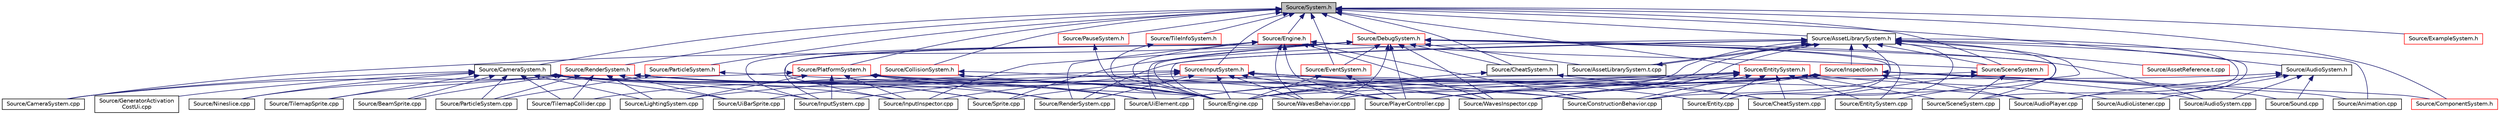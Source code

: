 digraph "Source/System.h"
{
 // LATEX_PDF_SIZE
  edge [fontname="Helvetica",fontsize="10",labelfontname="Helvetica",labelfontsize="10"];
  node [fontname="Helvetica",fontsize="10",shape=record];
  Node1 [label="Source/System.h",height=0.2,width=0.4,color="black", fillcolor="grey75", style="filled", fontcolor="black",tooltip="Base class for all Systems."];
  Node1 -> Node2 [dir="back",color="midnightblue",fontsize="10",style="solid",fontname="Helvetica"];
  Node2 [label="Source/AssetLibrarySystem.h",height=0.2,width=0.4,color="black", fillcolor="white", style="filled",URL="$AssetLibrarySystem_8h.html",tooltip="Asset System."];
  Node2 -> Node3 [dir="back",color="midnightblue",fontsize="10",style="solid",fontname="Helvetica"];
  Node3 [label="Source/Animation.cpp",height=0.2,width=0.4,color="black", fillcolor="white", style="filled",URL="$Animation_8cpp.html",tooltip="animation component implimentation"];
  Node2 -> Node4 [dir="back",color="midnightblue",fontsize="10",style="solid",fontname="Helvetica"];
  Node4 [label="Source/AssetLibrarySystem.t.cpp",height=0.2,width=0.4,color="black", fillcolor="white", style="filled",URL="$AssetLibrarySystem_8t_8cpp.html",tooltip="AssetLibrarySystem."];
  Node4 -> Node2 [dir="back",color="midnightblue",fontsize="10",style="solid",fontname="Helvetica"];
  Node2 -> Node5 [dir="back",color="midnightblue",fontsize="10",style="solid",fontname="Helvetica"];
  Node5 [label="Source/AssetReference.t.cpp",height=0.2,width=0.4,color="red", fillcolor="white", style="filled",URL="$AssetReference_8t_8cpp.html",tooltip="a reference to an Asset"];
  Node2 -> Node20 [dir="back",color="midnightblue",fontsize="10",style="solid",fontname="Helvetica"];
  Node20 [label="Source/AudioPlayer.cpp",height=0.2,width=0.4,color="black", fillcolor="white", style="filled",URL="$AudioPlayer_8cpp.html",tooltip="Component that plays audio."];
  Node2 -> Node11 [dir="back",color="midnightblue",fontsize="10",style="solid",fontname="Helvetica"];
  Node11 [label="Source/CheatSystem.cpp",height=0.2,width=0.4,color="black", fillcolor="white", style="filled",URL="$CheatSystem_8cpp.html",tooltip="CheatSystem Class definition."];
  Node2 -> Node15 [dir="back",color="midnightblue",fontsize="10",style="solid",fontname="Helvetica"];
  Node15 [label="Source/ConstructionBehavior.cpp",height=0.2,width=0.4,color="black", fillcolor="white", style="filled",URL="$ConstructionBehavior_8cpp.html",tooltip="handles the construction of towers and modification of terrain"];
  Node2 -> Node9 [dir="back",color="midnightblue",fontsize="10",style="solid",fontname="Helvetica"];
  Node9 [label="Source/Engine.cpp",height=0.2,width=0.4,color="black", fillcolor="white", style="filled",URL="$Engine_8cpp.html",tooltip="Engine class."];
  Node2 -> Node75 [dir="back",color="midnightblue",fontsize="10",style="solid",fontname="Helvetica"];
  Node75 [label="Source/Entity.cpp",height=0.2,width=0.4,color="black", fillcolor="white", style="filled",URL="$Entity_8cpp.html",tooltip="Function definitions for the Entity class."];
  Node2 -> Node76 [dir="back",color="midnightblue",fontsize="10",style="solid",fontname="Helvetica"];
  Node76 [label="Source/EntitySystem.cpp",height=0.2,width=0.4,color="black", fillcolor="white", style="filled",URL="$EntitySystem_8cpp.html",tooltip="System that manages the storing and handling of Entities."];
  Node2 -> Node77 [dir="back",color="midnightblue",fontsize="10",style="solid",fontname="Helvetica"];
  Node77 [label="Source/Inspection.h",height=0.2,width=0.4,color="red", fillcolor="white", style="filled",URL="$Inspection_8h.html",tooltip="Helper methods for inspecting things."];
  Node77 -> Node3 [dir="back",color="midnightblue",fontsize="10",style="solid",fontname="Helvetica"];
  Node77 -> Node20 [dir="back",color="midnightblue",fontsize="10",style="solid",fontname="Helvetica"];
  Node77 -> Node78 [dir="back",color="midnightblue",fontsize="10",style="solid",fontname="Helvetica"];
  Node78 [label="Source/AudioSystem.cpp",height=0.2,width=0.4,color="black", fillcolor="white", style="filled",URL="$AudioSystem_8cpp.html",tooltip="System that implements FMOD and allows the loading and playing of audio."];
  Node77 -> Node80 [dir="back",color="midnightblue",fontsize="10",style="solid",fontname="Helvetica"];
  Node80 [label="Source/ComponentSystem.h",height=0.2,width=0.4,color="red", fillcolor="white", style="filled",URL="$ComponentSystem_8h.html",tooltip="System that keeps track of a specific kind of Component."];
  Node77 -> Node15 [dir="back",color="midnightblue",fontsize="10",style="solid",fontname="Helvetica"];
  Node77 -> Node13 [dir="back",color="midnightblue",fontsize="10",style="solid",fontname="Helvetica"];
  Node13 [label="Source/PlayerController.cpp",height=0.2,width=0.4,color="black", fillcolor="white", style="filled",URL="$PlayerController_8cpp.html",tooltip="PlayerController Behaviour Class."];
  Node77 -> Node95 [dir="back",color="midnightblue",fontsize="10",style="solid",fontname="Helvetica"];
  Node95 [label="Source/Sound.cpp",height=0.2,width=0.4,color="black", fillcolor="white", style="filled",URL="$Sound_8cpp.html",tooltip="Wrapper class for FMOD sounds."];
  Node77 -> Node65 [dir="back",color="midnightblue",fontsize="10",style="solid",fontname="Helvetica"];
  Node65 [label="Source/Sprite.cpp",height=0.2,width=0.4,color="black", fillcolor="white", style="filled",URL="$Sprite_8cpp.html",tooltip="Implementation of Sprite component."];
  Node77 -> Node99 [dir="back",color="midnightblue",fontsize="10",style="solid",fontname="Helvetica"];
  Node99 [label="Source/UiBarSprite.cpp",height=0.2,width=0.4,color="black", fillcolor="white", style="filled",URL="$UiBarSprite_8cpp.html",tooltip="sprite that renders a ui bar"];
  Node77 -> Node100 [dir="back",color="midnightblue",fontsize="10",style="solid",fontname="Helvetica"];
  Node100 [label="Source/UiElement.cpp",height=0.2,width=0.4,color="black", fillcolor="white", style="filled",URL="$UiElement_8cpp.html",tooltip="Ui element component."];
  Node77 -> Node18 [dir="back",color="midnightblue",fontsize="10",style="solid",fontname="Helvetica"];
  Node18 [label="Source/WavesInspector.cpp",height=0.2,width=0.4,color="black", fillcolor="white", style="filled",URL="$WavesInspector_8cpp.html",tooltip="Definitions for wave and spawning editing in game."];
  Node2 -> Node13 [dir="back",color="midnightblue",fontsize="10",style="solid",fontname="Helvetica"];
  Node2 -> Node62 [dir="back",color="midnightblue",fontsize="10",style="solid",fontname="Helvetica"];
  Node62 [label="Source/RenderSystem.cpp",height=0.2,width=0.4,color="black", fillcolor="white", style="filled",URL="$RenderSystem_8cpp.html",tooltip="System responsible for drawing sprites and basic shapes."];
  Node2 -> Node101 [dir="back",color="midnightblue",fontsize="10",style="solid",fontname="Helvetica"];
  Node101 [label="Source/SceneSystem.cpp",height=0.2,width=0.4,color="black", fillcolor="white", style="filled",URL="$SceneSystem_8cpp.html",tooltip="handles the process of resetting and changing scenes"];
  Node2 -> Node102 [dir="back",color="midnightblue",fontsize="10",style="solid",fontname="Helvetica"];
  Node102 [label="Source/SceneSystem.h",height=0.2,width=0.4,color="red", fillcolor="white", style="filled",URL="$SceneSystem_8h.html",tooltip="handles the process of resetting and changing scenes"];
  Node102 -> Node11 [dir="back",color="midnightblue",fontsize="10",style="solid",fontname="Helvetica"];
  Node102 -> Node9 [dir="back",color="midnightblue",fontsize="10",style="solid",fontname="Helvetica"];
  Node102 -> Node101 [dir="back",color="midnightblue",fontsize="10",style="solid",fontname="Helvetica"];
  Node2 -> Node65 [dir="back",color="midnightblue",fontsize="10",style="solid",fontname="Helvetica"];
  Node2 -> Node17 [dir="back",color="midnightblue",fontsize="10",style="solid",fontname="Helvetica"];
  Node17 [label="Source/WavesBehavior.cpp",height=0.2,width=0.4,color="black", fillcolor="white", style="filled",URL="$WavesBehavior_8cpp.html",tooltip="Definitions for wave and spawning behavior."];
  Node2 -> Node18 [dir="back",color="midnightblue",fontsize="10",style="solid",fontname="Helvetica"];
  Node1 -> Node104 [dir="back",color="midnightblue",fontsize="10",style="solid",fontname="Helvetica"];
  Node104 [label="Source/AudioSystem.h",height=0.2,width=0.4,color="black", fillcolor="white", style="filled",URL="$AudioSystem_8h.html",tooltip="System that implements FMOD and allows the loading and playing of audio."];
  Node104 -> Node105 [dir="back",color="midnightblue",fontsize="10",style="solid",fontname="Helvetica"];
  Node105 [label="Source/AudioListener.cpp",height=0.2,width=0.4,color="black", fillcolor="white", style="filled",URL="$AudioListener_8cpp.html",tooltip="Component that picks up spatial audio."];
  Node104 -> Node20 [dir="back",color="midnightblue",fontsize="10",style="solid",fontname="Helvetica"];
  Node104 -> Node78 [dir="back",color="midnightblue",fontsize="10",style="solid",fontname="Helvetica"];
  Node104 -> Node9 [dir="back",color="midnightblue",fontsize="10",style="solid",fontname="Helvetica"];
  Node104 -> Node95 [dir="back",color="midnightblue",fontsize="10",style="solid",fontname="Helvetica"];
  Node1 -> Node106 [dir="back",color="midnightblue",fontsize="10",style="solid",fontname="Helvetica"];
  Node106 [label="Source/CameraSystem.h",height=0.2,width=0.4,color="black", fillcolor="white", style="filled",URL="$CameraSystem_8h.html",tooltip="System that handles the camera and coordinate systems / spaces."];
  Node106 -> Node49 [dir="back",color="midnightblue",fontsize="10",style="solid",fontname="Helvetica"];
  Node49 [label="Source/BeamSprite.cpp",height=0.2,width=0.4,color="black", fillcolor="white", style="filled",URL="$BeamSprite_8cpp.html",tooltip="Sprite that renders a beam with a scrollable texture."];
  Node106 -> Node107 [dir="back",color="midnightblue",fontsize="10",style="solid",fontname="Helvetica"];
  Node107 [label="Source/CameraSystem.cpp",height=0.2,width=0.4,color="black", fillcolor="white", style="filled",URL="$CameraSystem_8cpp.html",tooltip="System that handles the camera and coordinate systems / spaces."];
  Node106 -> Node15 [dir="back",color="midnightblue",fontsize="10",style="solid",fontname="Helvetica"];
  Node106 -> Node9 [dir="back",color="midnightblue",fontsize="10",style="solid",fontname="Helvetica"];
  Node106 -> Node24 [dir="back",color="midnightblue",fontsize="10",style="solid",fontname="Helvetica"];
  Node24 [label="Source/GeneratorActivation\lCostUi.cpp",height=0.2,width=0.4,color="black", fillcolor="white", style="filled",URL="$GeneratorActivationCostUi_8cpp.html",tooltip="displays the costs of activating generators"];
  Node106 -> Node108 [dir="back",color="midnightblue",fontsize="10",style="solid",fontname="Helvetica"];
  Node108 [label="Source/InputInspector.cpp",height=0.2,width=0.4,color="black", fillcolor="white", style="filled",URL="$InputInspector_8cpp.html",tooltip="Input system addition, holds Action and Debug info."];
  Node106 -> Node109 [dir="back",color="midnightblue",fontsize="10",style="solid",fontname="Helvetica"];
  Node109 [label="Source/InputSystem.cpp",height=0.2,width=0.4,color="black", fillcolor="white", style="filled",URL="$InputSystem_8cpp.html",tooltip="Input system, m_Handles key and mouse inputs."];
  Node106 -> Node58 [dir="back",color="midnightblue",fontsize="10",style="solid",fontname="Helvetica"];
  Node58 [label="Source/LightingSystem.cpp",height=0.2,width=0.4,color="black", fillcolor="white", style="filled",URL="$LightingSystem_8cpp.html",tooltip="Renders lights in the scene."];
  Node106 -> Node61 [dir="back",color="midnightblue",fontsize="10",style="solid",fontname="Helvetica"];
  Node61 [label="Source/Nineslice.cpp",height=0.2,width=0.4,color="black", fillcolor="white", style="filled",URL="$Nineslice_8cpp.html",tooltip="sprite that renders a nineslice"];
  Node106 -> Node110 [dir="back",color="midnightblue",fontsize="10",style="solid",fontname="Helvetica"];
  Node110 [label="Source/ParticleSystem.cpp",height=0.2,width=0.4,color="black", fillcolor="white", style="filled",URL="$ParticleSystem_8cpp.html",tooltip="Updates all particles using compute shader, spawns new ones in accordance with emitters' timing."];
  Node106 -> Node65 [dir="back",color="midnightblue",fontsize="10",style="solid",fontname="Helvetica"];
  Node106 -> Node111 [dir="back",color="midnightblue",fontsize="10",style="solid",fontname="Helvetica"];
  Node111 [label="Source/TilemapCollider.cpp",height=0.2,width=0.4,color="black", fillcolor="white", style="filled",URL="$TilemapCollider_8cpp.html",tooltip="tilemap collider"];
  Node106 -> Node67 [dir="back",color="midnightblue",fontsize="10",style="solid",fontname="Helvetica"];
  Node67 [label="Source/TilemapSprite.cpp",height=0.2,width=0.4,color="black", fillcolor="white", style="filled",URL="$TilemapSprite_8cpp.html",tooltip="A version of Sprite specifically for rendering tiles."];
  Node106 -> Node99 [dir="back",color="midnightblue",fontsize="10",style="solid",fontname="Helvetica"];
  Node106 -> Node100 [dir="back",color="midnightblue",fontsize="10",style="solid",fontname="Helvetica"];
  Node1 -> Node112 [dir="back",color="midnightblue",fontsize="10",style="solid",fontname="Helvetica"];
  Node112 [label="Source/CheatSystem.h",height=0.2,width=0.4,color="black", fillcolor="white", style="filled",URL="$CheatSystem_8h.html",tooltip="CheatSystem Class Declaration."];
  Node112 -> Node11 [dir="back",color="midnightblue",fontsize="10",style="solid",fontname="Helvetica"];
  Node112 -> Node9 [dir="back",color="midnightblue",fontsize="10",style="solid",fontname="Helvetica"];
  Node1 -> Node113 [dir="back",color="midnightblue",fontsize="10",style="solid",fontname="Helvetica"];
  Node113 [label="Source/CollisionSystem.h",height=0.2,width=0.4,color="red", fillcolor="white", style="filled",URL="$CollisionSystem_8h.html",tooltip="The CollisionSystem is responsible for checking for collisions between Different Colliders."];
  Node113 -> Node9 [dir="back",color="midnightblue",fontsize="10",style="solid",fontname="Helvetica"];
  Node113 -> Node13 [dir="back",color="midnightblue",fontsize="10",style="solid",fontname="Helvetica"];
  Node113 -> Node111 [dir="back",color="midnightblue",fontsize="10",style="solid",fontname="Helvetica"];
  Node1 -> Node80 [dir="back",color="midnightblue",fontsize="10",style="solid",fontname="Helvetica"];
  Node1 -> Node116 [dir="back",color="midnightblue",fontsize="10",style="solid",fontname="Helvetica"];
  Node116 [label="Source/DebugSystem.h",height=0.2,width=0.4,color="red", fillcolor="white", style="filled",URL="$DebugSystem_8h_source.html",tooltip=" "];
  Node116 -> Node4 [dir="back",color="midnightblue",fontsize="10",style="solid",fontname="Helvetica"];
  Node116 -> Node78 [dir="back",color="midnightblue",fontsize="10",style="solid",fontname="Helvetica"];
  Node116 -> Node107 [dir="back",color="midnightblue",fontsize="10",style="solid",fontname="Helvetica"];
  Node116 -> Node112 [dir="back",color="midnightblue",fontsize="10",style="solid",fontname="Helvetica"];
  Node116 -> Node9 [dir="back",color="midnightblue",fontsize="10",style="solid",fontname="Helvetica"];
  Node116 -> Node75 [dir="back",color="midnightblue",fontsize="10",style="solid",fontname="Helvetica"];
  Node116 -> Node76 [dir="back",color="midnightblue",fontsize="10",style="solid",fontname="Helvetica"];
  Node116 -> Node124 [dir="back",color="midnightblue",fontsize="10",style="solid",fontname="Helvetica"];
  Node124 [label="Source/EventSystem.h",height=0.2,width=0.4,color="red", fillcolor="white", style="filled",URL="$EventSystem_8h.html",tooltip="System that handles Events and EventListeners."];
  Node124 -> Node9 [dir="back",color="midnightblue",fontsize="10",style="solid",fontname="Helvetica"];
  Node124 -> Node13 [dir="back",color="midnightblue",fontsize="10",style="solid",fontname="Helvetica"];
  Node116 -> Node108 [dir="back",color="midnightblue",fontsize="10",style="solid",fontname="Helvetica"];
  Node116 -> Node109 [dir="back",color="midnightblue",fontsize="10",style="solid",fontname="Helvetica"];
  Node116 -> Node13 [dir="back",color="midnightblue",fontsize="10",style="solid",fontname="Helvetica"];
  Node116 -> Node101 [dir="back",color="midnightblue",fontsize="10",style="solid",fontname="Helvetica"];
  Node116 -> Node100 [dir="back",color="midnightblue",fontsize="10",style="solid",fontname="Helvetica"];
  Node116 -> Node17 [dir="back",color="midnightblue",fontsize="10",style="solid",fontname="Helvetica"];
  Node116 -> Node18 [dir="back",color="midnightblue",fontsize="10",style="solid",fontname="Helvetica"];
  Node1 -> Node142 [dir="back",color="midnightblue",fontsize="10",style="solid",fontname="Helvetica"];
  Node142 [label="Source/Engine.h",height=0.2,width=0.4,color="red", fillcolor="white", style="filled",URL="$Engine_8h.html",tooltip="Engine class."];
  Node142 -> Node15 [dir="back",color="midnightblue",fontsize="10",style="solid",fontname="Helvetica"];
  Node142 -> Node9 [dir="back",color="midnightblue",fontsize="10",style="solid",fontname="Helvetica"];
  Node142 -> Node108 [dir="back",color="midnightblue",fontsize="10",style="solid",fontname="Helvetica"];
  Node142 -> Node109 [dir="back",color="midnightblue",fontsize="10",style="solid",fontname="Helvetica"];
  Node142 -> Node13 [dir="back",color="midnightblue",fontsize="10",style="solid",fontname="Helvetica"];
  Node142 -> Node62 [dir="back",color="midnightblue",fontsize="10",style="solid",fontname="Helvetica"];
  Node142 -> Node102 [dir="back",color="midnightblue",fontsize="10",style="solid",fontname="Helvetica"];
  Node142 -> Node17 [dir="back",color="midnightblue",fontsize="10",style="solid",fontname="Helvetica"];
  Node142 -> Node18 [dir="back",color="midnightblue",fontsize="10",style="solid",fontname="Helvetica"];
  Node1 -> Node143 [dir="back",color="midnightblue",fontsize="10",style="solid",fontname="Helvetica"];
  Node143 [label="Source/EntitySystem.h",height=0.2,width=0.4,color="red", fillcolor="white", style="filled",URL="$EntitySystem_8h.html",tooltip="System that manages the storing and handling of Entities."];
  Node143 -> Node105 [dir="back",color="midnightblue",fontsize="10",style="solid",fontname="Helvetica"];
  Node143 -> Node11 [dir="back",color="midnightblue",fontsize="10",style="solid",fontname="Helvetica"];
  Node143 -> Node15 [dir="back",color="midnightblue",fontsize="10",style="solid",fontname="Helvetica"];
  Node143 -> Node9 [dir="back",color="midnightblue",fontsize="10",style="solid",fontname="Helvetica"];
  Node143 -> Node75 [dir="back",color="midnightblue",fontsize="10",style="solid",fontname="Helvetica"];
  Node143 -> Node76 [dir="back",color="midnightblue",fontsize="10",style="solid",fontname="Helvetica"];
  Node143 -> Node13 [dir="back",color="midnightblue",fontsize="10",style="solid",fontname="Helvetica"];
  Node143 -> Node101 [dir="back",color="midnightblue",fontsize="10",style="solid",fontname="Helvetica"];
  Node143 -> Node100 [dir="back",color="midnightblue",fontsize="10",style="solid",fontname="Helvetica"];
  Node143 -> Node17 [dir="back",color="midnightblue",fontsize="10",style="solid",fontname="Helvetica"];
  Node143 -> Node18 [dir="back",color="midnightblue",fontsize="10",style="solid",fontname="Helvetica"];
  Node1 -> Node124 [dir="back",color="midnightblue",fontsize="10",style="solid",fontname="Helvetica"];
  Node1 -> Node144 [dir="back",color="midnightblue",fontsize="10",style="solid",fontname="Helvetica"];
  Node144 [label="Source/ExampleSystem.h",height=0.2,width=0.4,color="red", fillcolor="white", style="filled",URL="$ExampleSystem_8h.html",tooltip="DESCRIPTION HERE."];
  Node1 -> Node146 [dir="back",color="midnightblue",fontsize="10",style="solid",fontname="Helvetica"];
  Node146 [label="Source/InputSystem.h",height=0.2,width=0.4,color="red", fillcolor="white", style="filled",URL="$InputSystem_8h.html",tooltip="Input system, m_Handles key and mouse inputs."];
  Node146 -> Node11 [dir="back",color="midnightblue",fontsize="10",style="solid",fontname="Helvetica"];
  Node146 -> Node15 [dir="back",color="midnightblue",fontsize="10",style="solid",fontname="Helvetica"];
  Node146 -> Node9 [dir="back",color="midnightblue",fontsize="10",style="solid",fontname="Helvetica"];
  Node146 -> Node75 [dir="back",color="midnightblue",fontsize="10",style="solid",fontname="Helvetica"];
  Node146 -> Node108 [dir="back",color="midnightblue",fontsize="10",style="solid",fontname="Helvetica"];
  Node146 -> Node109 [dir="back",color="midnightblue",fontsize="10",style="solid",fontname="Helvetica"];
  Node146 -> Node58 [dir="back",color="midnightblue",fontsize="10",style="solid",fontname="Helvetica"];
  Node146 -> Node13 [dir="back",color="midnightblue",fontsize="10",style="solid",fontname="Helvetica"];
  Node146 -> Node62 [dir="back",color="midnightblue",fontsize="10",style="solid",fontname="Helvetica"];
  Node146 -> Node17 [dir="back",color="midnightblue",fontsize="10",style="solid",fontname="Helvetica"];
  Node146 -> Node18 [dir="back",color="midnightblue",fontsize="10",style="solid",fontname="Helvetica"];
  Node1 -> Node152 [dir="back",color="midnightblue",fontsize="10",style="solid",fontname="Helvetica"];
  Node152 [label="Source/ParticleSystem.h",height=0.2,width=0.4,color="red", fillcolor="white", style="filled",URL="$ParticleSystem_8h.html",tooltip="System in charge of managing compute shader and emitters."];
  Node152 -> Node9 [dir="back",color="midnightblue",fontsize="10",style="solid",fontname="Helvetica"];
  Node152 -> Node110 [dir="back",color="midnightblue",fontsize="10",style="solid",fontname="Helvetica"];
  Node1 -> Node154 [dir="back",color="midnightblue",fontsize="10",style="solid",fontname="Helvetica"];
  Node154 [label="Source/PauseSystem.h",height=0.2,width=0.4,color="red", fillcolor="white", style="filled",URL="$PauseSystem_8h_source.html",tooltip=" "];
  Node154 -> Node9 [dir="back",color="midnightblue",fontsize="10",style="solid",fontname="Helvetica"];
  Node1 -> Node127 [dir="back",color="midnightblue",fontsize="10",style="solid",fontname="Helvetica"];
  Node127 [label="Source/PlatformSystem.h",height=0.2,width=0.4,color="red", fillcolor="white", style="filled",URL="$PlatformSystem_8h.html",tooltip="Patform System class: initializes window and graphics (GLFW and GLEW), shuts them down on exit."];
  Node127 -> Node20 [dir="back",color="midnightblue",fontsize="10",style="solid",fontname="Helvetica"];
  Node127 -> Node107 [dir="back",color="midnightblue",fontsize="10",style="solid",fontname="Helvetica"];
  Node127 -> Node9 [dir="back",color="midnightblue",fontsize="10",style="solid",fontname="Helvetica"];
  Node127 -> Node108 [dir="back",color="midnightblue",fontsize="10",style="solid",fontname="Helvetica"];
  Node127 -> Node109 [dir="back",color="midnightblue",fontsize="10",style="solid",fontname="Helvetica"];
  Node127 -> Node58 [dir="back",color="midnightblue",fontsize="10",style="solid",fontname="Helvetica"];
  Node127 -> Node62 [dir="back",color="midnightblue",fontsize="10",style="solid",fontname="Helvetica"];
  Node127 -> Node100 [dir="back",color="midnightblue",fontsize="10",style="solid",fontname="Helvetica"];
  Node1 -> Node155 [dir="back",color="midnightblue",fontsize="10",style="solid",fontname="Helvetica"];
  Node155 [label="Source/RenderSystem.h",height=0.2,width=0.4,color="red", fillcolor="white", style="filled",URL="$RenderSystem_8h.html",tooltip="System responsible for drawing sprites and basic shapes."];
  Node155 -> Node49 [dir="back",color="midnightblue",fontsize="10",style="solid",fontname="Helvetica"];
  Node155 -> Node9 [dir="back",color="midnightblue",fontsize="10",style="solid",fontname="Helvetica"];
  Node155 -> Node58 [dir="back",color="midnightblue",fontsize="10",style="solid",fontname="Helvetica"];
  Node155 -> Node61 [dir="back",color="midnightblue",fontsize="10",style="solid",fontname="Helvetica"];
  Node155 -> Node110 [dir="back",color="midnightblue",fontsize="10",style="solid",fontname="Helvetica"];
  Node155 -> Node62 [dir="back",color="midnightblue",fontsize="10",style="solid",fontname="Helvetica"];
  Node155 -> Node65 [dir="back",color="midnightblue",fontsize="10",style="solid",fontname="Helvetica"];
  Node155 -> Node111 [dir="back",color="midnightblue",fontsize="10",style="solid",fontname="Helvetica"];
  Node155 -> Node67 [dir="back",color="midnightblue",fontsize="10",style="solid",fontname="Helvetica"];
  Node155 -> Node99 [dir="back",color="midnightblue",fontsize="10",style="solid",fontname="Helvetica"];
  Node155 -> Node100 [dir="back",color="midnightblue",fontsize="10",style="solid",fontname="Helvetica"];
  Node155 -> Node17 [dir="back",color="midnightblue",fontsize="10",style="solid",fontname="Helvetica"];
  Node155 -> Node18 [dir="back",color="midnightblue",fontsize="10",style="solid",fontname="Helvetica"];
  Node1 -> Node102 [dir="back",color="midnightblue",fontsize="10",style="solid",fontname="Helvetica"];
  Node1 -> Node157 [dir="back",color="midnightblue",fontsize="10",style="solid",fontname="Helvetica"];
  Node157 [label="Source/TileInfoSystem.h",height=0.2,width=0.4,color="red", fillcolor="white", style="filled",URL="$TileInfoSystem_8h.html",tooltip="System to get info about given tile indices."];
  Node157 -> Node9 [dir="back",color="midnightblue",fontsize="10",style="solid",fontname="Helvetica"];
}
